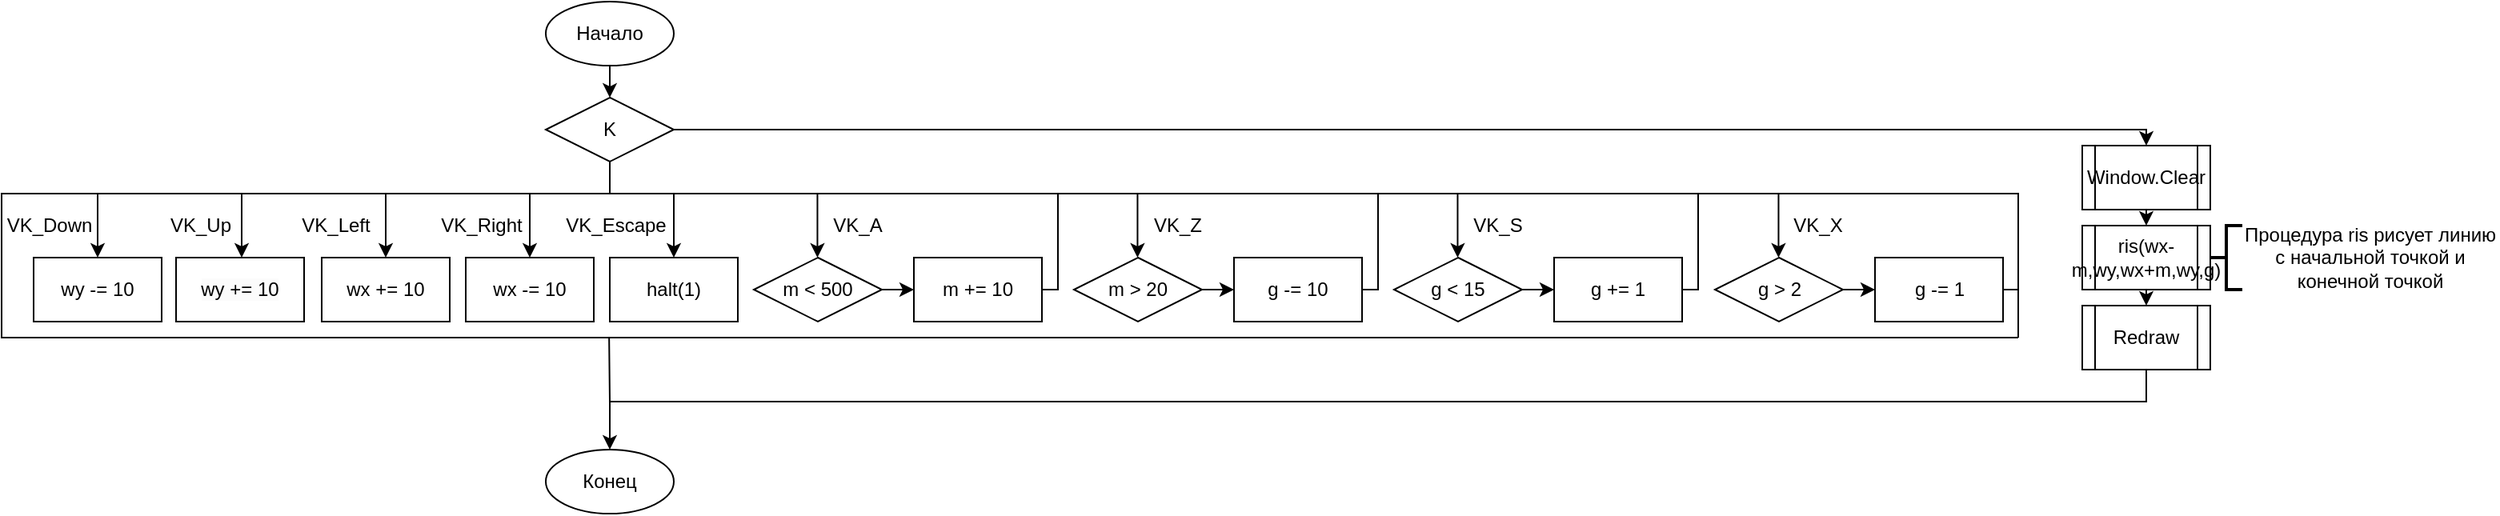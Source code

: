 <mxfile version="22.1.2" type="device">
  <diagram name="Страница — 1" id="DRkYR0OxPjSSoUSauhyg">
    <mxGraphModel dx="2029" dy="1231" grid="1" gridSize="10" guides="1" tooltips="1" connect="1" arrows="1" fold="1" page="1" pageScale="1" pageWidth="827" pageHeight="1169" math="0" shadow="0">
      <root>
        <mxCell id="0" />
        <mxCell id="1" parent="0" />
        <mxCell id="0QM8M_4ENNdiWnbFHsw6-1" value="Начало" style="ellipse;whiteSpace=wrap;html=1;" vertex="1" parent="1">
          <mxGeometry x="370" y="30" width="80" height="40" as="geometry" />
        </mxCell>
        <mxCell id="0QM8M_4ENNdiWnbFHsw6-2" value="" style="endArrow=classic;html=1;rounded=0;exitX=0.5;exitY=1;exitDx=0;exitDy=0;" edge="1" parent="1" source="0QM8M_4ENNdiWnbFHsw6-1">
          <mxGeometry width="50" height="50" relative="1" as="geometry">
            <mxPoint x="414" y="70" as="sourcePoint" />
            <mxPoint x="410" y="90" as="targetPoint" />
          </mxGeometry>
        </mxCell>
        <mxCell id="0QM8M_4ENNdiWnbFHsw6-3" value="K" style="rhombus;whiteSpace=wrap;html=1;" vertex="1" parent="1">
          <mxGeometry x="370" y="90" width="80" height="40" as="geometry" />
        </mxCell>
        <mxCell id="0QM8M_4ENNdiWnbFHsw6-5" value="" style="endArrow=none;html=1;rounded=0;entryX=0.5;entryY=1;entryDx=0;entryDy=0;" edge="1" parent="1" target="0QM8M_4ENNdiWnbFHsw6-3">
          <mxGeometry width="50" height="50" relative="1" as="geometry">
            <mxPoint x="90" y="150" as="sourcePoint" />
            <mxPoint x="410" y="150" as="targetPoint" />
            <Array as="points">
              <mxPoint x="410" y="150" />
            </Array>
          </mxGeometry>
        </mxCell>
        <mxCell id="0QM8M_4ENNdiWnbFHsw6-6" value="" style="endArrow=none;html=1;rounded=0;" edge="1" parent="1">
          <mxGeometry width="50" height="50" relative="1" as="geometry">
            <mxPoint x="410" y="150" as="sourcePoint" />
            <mxPoint x="1290" y="240" as="targetPoint" />
            <Array as="points">
              <mxPoint x="1220" y="150" />
              <mxPoint x="1290" y="150" />
            </Array>
          </mxGeometry>
        </mxCell>
        <mxCell id="0QM8M_4ENNdiWnbFHsw6-7" value="" style="endArrow=classic;html=1;rounded=0;" edge="1" parent="1">
          <mxGeometry width="50" height="50" relative="1" as="geometry">
            <mxPoint x="90" y="150" as="sourcePoint" />
            <mxPoint x="90" y="190" as="targetPoint" />
          </mxGeometry>
        </mxCell>
        <mxCell id="0QM8M_4ENNdiWnbFHsw6-8" value="wy -= 10" style="rounded=0;whiteSpace=wrap;html=1;" vertex="1" parent="1">
          <mxGeometry x="50" y="190" width="80" height="40" as="geometry" />
        </mxCell>
        <mxCell id="0QM8M_4ENNdiWnbFHsw6-15" value="" style="endArrow=classic;html=1;rounded=0;" edge="1" parent="1">
          <mxGeometry width="50" height="50" relative="1" as="geometry">
            <mxPoint x="180" y="150" as="sourcePoint" />
            <mxPoint x="180" y="190" as="targetPoint" />
          </mxGeometry>
        </mxCell>
        <mxCell id="0QM8M_4ENNdiWnbFHsw6-16" value="&lt;span style=&quot;color: rgb(0, 0, 0); font-family: Helvetica; font-size: 12px; font-style: normal; font-variant-ligatures: normal; font-variant-caps: normal; font-weight: 400; letter-spacing: normal; orphans: 2; text-align: center; text-indent: 0px; text-transform: none; widows: 2; word-spacing: 0px; -webkit-text-stroke-width: 0px; background-color: rgb(251, 251, 251); text-decoration-thickness: initial; text-decoration-style: initial; text-decoration-color: initial; float: none; display: inline !important;&quot;&gt;wy += 10&lt;/span&gt;" style="rounded=0;whiteSpace=wrap;html=1;" vertex="1" parent="1">
          <mxGeometry x="139" y="190" width="80" height="40" as="geometry" />
        </mxCell>
        <mxCell id="0QM8M_4ENNdiWnbFHsw6-17" value="" style="endArrow=classic;html=1;rounded=0;" edge="1" parent="1">
          <mxGeometry width="50" height="50" relative="1" as="geometry">
            <mxPoint x="270" y="150" as="sourcePoint" />
            <mxPoint x="270" y="190" as="targetPoint" />
          </mxGeometry>
        </mxCell>
        <mxCell id="0QM8M_4ENNdiWnbFHsw6-18" value="wx += 10" style="rounded=0;whiteSpace=wrap;html=1;" vertex="1" parent="1">
          <mxGeometry x="230" y="190" width="80" height="40" as="geometry" />
        </mxCell>
        <mxCell id="0QM8M_4ENNdiWnbFHsw6-19" value="" style="endArrow=classic;html=1;rounded=0;" edge="1" parent="1">
          <mxGeometry width="50" height="50" relative="1" as="geometry">
            <mxPoint x="360" y="150" as="sourcePoint" />
            <mxPoint x="360" y="190" as="targetPoint" />
          </mxGeometry>
        </mxCell>
        <mxCell id="0QM8M_4ENNdiWnbFHsw6-20" value="wx -= 10" style="rounded=0;whiteSpace=wrap;html=1;" vertex="1" parent="1">
          <mxGeometry x="320" y="190" width="80" height="40" as="geometry" />
        </mxCell>
        <mxCell id="0QM8M_4ENNdiWnbFHsw6-21" value="" style="endArrow=classic;html=1;rounded=0;" edge="1" parent="1">
          <mxGeometry width="50" height="50" relative="1" as="geometry">
            <mxPoint x="450" y="150" as="sourcePoint" />
            <mxPoint x="450" y="190" as="targetPoint" />
          </mxGeometry>
        </mxCell>
        <mxCell id="0QM8M_4ENNdiWnbFHsw6-22" value="halt(1)" style="rounded=0;whiteSpace=wrap;html=1;" vertex="1" parent="1">
          <mxGeometry x="410" y="190" width="80" height="40" as="geometry" />
        </mxCell>
        <mxCell id="0QM8M_4ENNdiWnbFHsw6-23" value="m &amp;lt; 500" style="rhombus;whiteSpace=wrap;html=1;" vertex="1" parent="1">
          <mxGeometry x="500" y="190" width="80" height="40" as="geometry" />
        </mxCell>
        <mxCell id="0QM8M_4ENNdiWnbFHsw6-24" value="" style="endArrow=classic;html=1;rounded=0;" edge="1" parent="1">
          <mxGeometry width="50" height="50" relative="1" as="geometry">
            <mxPoint x="539.73" y="150" as="sourcePoint" />
            <mxPoint x="539.73" y="190" as="targetPoint" />
          </mxGeometry>
        </mxCell>
        <mxCell id="0QM8M_4ENNdiWnbFHsw6-25" value="" style="endArrow=classic;html=1;rounded=0;exitX=1;exitY=0.5;exitDx=0;exitDy=0;" edge="1" parent="1" source="0QM8M_4ENNdiWnbFHsw6-23">
          <mxGeometry width="50" height="50" relative="1" as="geometry">
            <mxPoint x="580" y="200" as="sourcePoint" />
            <mxPoint x="600" y="210" as="targetPoint" />
          </mxGeometry>
        </mxCell>
        <mxCell id="0QM8M_4ENNdiWnbFHsw6-27" value="m += 10" style="rounded=0;whiteSpace=wrap;html=1;" vertex="1" parent="1">
          <mxGeometry x="600" y="190" width="80" height="40" as="geometry" />
        </mxCell>
        <mxCell id="0QM8M_4ENNdiWnbFHsw6-28" value="" style="endArrow=none;html=1;rounded=0;" edge="1" parent="1">
          <mxGeometry width="50" height="50" relative="1" as="geometry">
            <mxPoint x="680" y="210" as="sourcePoint" />
            <mxPoint x="690" y="150" as="targetPoint" />
            <Array as="points">
              <mxPoint x="690" y="210" />
            </Array>
          </mxGeometry>
        </mxCell>
        <mxCell id="0QM8M_4ENNdiWnbFHsw6-29" value="m &amp;gt; 20" style="rhombus;whiteSpace=wrap;html=1;" vertex="1" parent="1">
          <mxGeometry x="700" y="190" width="80" height="40" as="geometry" />
        </mxCell>
        <mxCell id="0QM8M_4ENNdiWnbFHsw6-30" value="" style="endArrow=classic;html=1;rounded=0;" edge="1" parent="1">
          <mxGeometry width="50" height="50" relative="1" as="geometry">
            <mxPoint x="739.73" y="150" as="sourcePoint" />
            <mxPoint x="739.73" y="190" as="targetPoint" />
          </mxGeometry>
        </mxCell>
        <mxCell id="0QM8M_4ENNdiWnbFHsw6-31" value="" style="endArrow=classic;html=1;rounded=0;exitX=1;exitY=0.5;exitDx=0;exitDy=0;" edge="1" parent="1" source="0QM8M_4ENNdiWnbFHsw6-29">
          <mxGeometry width="50" height="50" relative="1" as="geometry">
            <mxPoint x="780" y="200" as="sourcePoint" />
            <mxPoint x="800" y="210" as="targetPoint" />
          </mxGeometry>
        </mxCell>
        <mxCell id="0QM8M_4ENNdiWnbFHsw6-32" value="g -= 10" style="rounded=0;whiteSpace=wrap;html=1;" vertex="1" parent="1">
          <mxGeometry x="800" y="190" width="80" height="40" as="geometry" />
        </mxCell>
        <mxCell id="0QM8M_4ENNdiWnbFHsw6-33" value="" style="endArrow=none;html=1;rounded=0;" edge="1" parent="1">
          <mxGeometry width="50" height="50" relative="1" as="geometry">
            <mxPoint x="880" y="210" as="sourcePoint" />
            <mxPoint x="890" y="150" as="targetPoint" />
            <Array as="points">
              <mxPoint x="890" y="210" />
            </Array>
          </mxGeometry>
        </mxCell>
        <mxCell id="0QM8M_4ENNdiWnbFHsw6-34" value="g &amp;lt; 15" style="rhombus;whiteSpace=wrap;html=1;" vertex="1" parent="1">
          <mxGeometry x="900" y="190" width="80" height="40" as="geometry" />
        </mxCell>
        <mxCell id="0QM8M_4ENNdiWnbFHsw6-35" value="" style="endArrow=classic;html=1;rounded=0;" edge="1" parent="1">
          <mxGeometry width="50" height="50" relative="1" as="geometry">
            <mxPoint x="939.73" y="150" as="sourcePoint" />
            <mxPoint x="939.73" y="190" as="targetPoint" />
          </mxGeometry>
        </mxCell>
        <mxCell id="0QM8M_4ENNdiWnbFHsw6-36" value="" style="endArrow=classic;html=1;rounded=0;exitX=1;exitY=0.5;exitDx=0;exitDy=0;" edge="1" parent="1" source="0QM8M_4ENNdiWnbFHsw6-34">
          <mxGeometry width="50" height="50" relative="1" as="geometry">
            <mxPoint x="980" y="200" as="sourcePoint" />
            <mxPoint x="1000" y="210" as="targetPoint" />
          </mxGeometry>
        </mxCell>
        <mxCell id="0QM8M_4ENNdiWnbFHsw6-37" value="g += 1" style="rounded=0;whiteSpace=wrap;html=1;" vertex="1" parent="1">
          <mxGeometry x="1000" y="190" width="80" height="40" as="geometry" />
        </mxCell>
        <mxCell id="0QM8M_4ENNdiWnbFHsw6-38" value="" style="endArrow=none;html=1;rounded=0;" edge="1" parent="1">
          <mxGeometry width="50" height="50" relative="1" as="geometry">
            <mxPoint x="1080" y="210" as="sourcePoint" />
            <mxPoint x="1090" y="150" as="targetPoint" />
            <Array as="points">
              <mxPoint x="1090" y="210" />
            </Array>
          </mxGeometry>
        </mxCell>
        <mxCell id="0QM8M_4ENNdiWnbFHsw6-54" value="g &amp;gt; 2" style="rhombus;whiteSpace=wrap;html=1;" vertex="1" parent="1">
          <mxGeometry x="1100.5" y="190" width="80" height="40" as="geometry" />
        </mxCell>
        <mxCell id="0QM8M_4ENNdiWnbFHsw6-55" value="" style="endArrow=classic;html=1;rounded=0;" edge="1" parent="1">
          <mxGeometry width="50" height="50" relative="1" as="geometry">
            <mxPoint x="1140.23" y="150" as="sourcePoint" />
            <mxPoint x="1140.23" y="190" as="targetPoint" />
          </mxGeometry>
        </mxCell>
        <mxCell id="0QM8M_4ENNdiWnbFHsw6-56" value="" style="endArrow=classic;html=1;rounded=0;exitX=1;exitY=0.5;exitDx=0;exitDy=0;" edge="1" parent="1" source="0QM8M_4ENNdiWnbFHsw6-54">
          <mxGeometry width="50" height="50" relative="1" as="geometry">
            <mxPoint x="1180.5" y="200" as="sourcePoint" />
            <mxPoint x="1200.5" y="210" as="targetPoint" />
          </mxGeometry>
        </mxCell>
        <mxCell id="0QM8M_4ENNdiWnbFHsw6-57" value="g -= 1" style="rounded=0;whiteSpace=wrap;html=1;" vertex="1" parent="1">
          <mxGeometry x="1200.5" y="190" width="80" height="40" as="geometry" />
        </mxCell>
        <mxCell id="0QM8M_4ENNdiWnbFHsw6-58" value="" style="endArrow=none;html=1;rounded=0;" edge="1" parent="1">
          <mxGeometry width="50" height="50" relative="1" as="geometry">
            <mxPoint x="1280.5" y="210" as="sourcePoint" />
            <mxPoint x="1290" y="210" as="targetPoint" />
            <Array as="points">
              <mxPoint x="1290.5" y="210" />
            </Array>
          </mxGeometry>
        </mxCell>
        <mxCell id="0QM8M_4ENNdiWnbFHsw6-60" value="" style="endArrow=none;html=1;rounded=0;" edge="1" parent="1">
          <mxGeometry width="50" height="50" relative="1" as="geometry">
            <mxPoint x="1290" y="240" as="sourcePoint" />
            <mxPoint x="90" y="150" as="targetPoint" />
            <Array as="points">
              <mxPoint x="30" y="240" />
              <mxPoint x="30" y="150" />
            </Array>
          </mxGeometry>
        </mxCell>
        <mxCell id="0QM8M_4ENNdiWnbFHsw6-61" value="" style="endArrow=classic;html=1;rounded=0;entryX=0.5;entryY=0;entryDx=0;entryDy=0;" edge="1" parent="1" target="0QM8M_4ENNdiWnbFHsw6-63">
          <mxGeometry width="50" height="50" relative="1" as="geometry">
            <mxPoint x="450" y="110" as="sourcePoint" />
            <mxPoint x="1370" y="110" as="targetPoint" />
            <Array as="points">
              <mxPoint x="1330" y="110" />
              <mxPoint x="1370" y="110" />
            </Array>
          </mxGeometry>
        </mxCell>
        <mxCell id="0QM8M_4ENNdiWnbFHsw6-62" value="ris(wx-m,wy,wx+m,wy,g)" style="shape=process;whiteSpace=wrap;html=1;backgroundOutline=1;" vertex="1" parent="1">
          <mxGeometry x="1330" y="170" width="80" height="40" as="geometry" />
        </mxCell>
        <mxCell id="0QM8M_4ENNdiWnbFHsw6-63" value="Window.Clear" style="shape=process;whiteSpace=wrap;html=1;backgroundOutline=1;" vertex="1" parent="1">
          <mxGeometry x="1330" y="120" width="80" height="40" as="geometry" />
        </mxCell>
        <mxCell id="0QM8M_4ENNdiWnbFHsw6-64" value="Redraw" style="shape=process;whiteSpace=wrap;html=1;backgroundOutline=1;" vertex="1" parent="1">
          <mxGeometry x="1330" y="220" width="80" height="40" as="geometry" />
        </mxCell>
        <mxCell id="0QM8M_4ENNdiWnbFHsw6-65" value="" style="endArrow=classic;html=1;rounded=0;entryX=0.5;entryY=0;entryDx=0;entryDy=0;" edge="1" parent="1" target="0QM8M_4ENNdiWnbFHsw6-62">
          <mxGeometry width="50" height="50" relative="1" as="geometry">
            <mxPoint x="1370" y="160" as="sourcePoint" />
            <mxPoint x="1420" y="110" as="targetPoint" />
          </mxGeometry>
        </mxCell>
        <mxCell id="0QM8M_4ENNdiWnbFHsw6-66" value="" style="endArrow=classic;html=1;rounded=0;entryX=0.5;entryY=0;entryDx=0;entryDy=0;" edge="1" parent="1" target="0QM8M_4ENNdiWnbFHsw6-64">
          <mxGeometry width="50" height="50" relative="1" as="geometry">
            <mxPoint x="1370" y="210" as="sourcePoint" />
            <mxPoint x="1420" y="160" as="targetPoint" />
          </mxGeometry>
        </mxCell>
        <mxCell id="0QM8M_4ENNdiWnbFHsw6-69" value="" style="endArrow=none;html=1;rounded=0;exitX=0.5;exitY=1;exitDx=0;exitDy=0;" edge="1" parent="1" source="0QM8M_4ENNdiWnbFHsw6-64">
          <mxGeometry width="50" height="50" relative="1" as="geometry">
            <mxPoint x="1330" y="310" as="sourcePoint" />
            <mxPoint x="409.58" y="240" as="targetPoint" />
            <Array as="points">
              <mxPoint x="1370" y="280" />
              <mxPoint x="410" y="280" />
            </Array>
          </mxGeometry>
        </mxCell>
        <mxCell id="0QM8M_4ENNdiWnbFHsw6-70" value="" style="endArrow=classic;html=1;rounded=0;" edge="1" parent="1">
          <mxGeometry width="50" height="50" relative="1" as="geometry">
            <mxPoint x="410" y="280" as="sourcePoint" />
            <mxPoint x="410" y="310" as="targetPoint" />
          </mxGeometry>
        </mxCell>
        <mxCell id="0QM8M_4ENNdiWnbFHsw6-71" value="Конец" style="ellipse;whiteSpace=wrap;html=1;" vertex="1" parent="1">
          <mxGeometry x="370" y="310" width="80" height="40" as="geometry" />
        </mxCell>
        <mxCell id="0QM8M_4ENNdiWnbFHsw6-73" value="" style="strokeWidth=2;html=1;shape=mxgraph.flowchart.annotation_2;align=left;labelPosition=right;pointerEvents=1;" vertex="1" parent="1">
          <mxGeometry x="1410" y="170" width="20" height="40" as="geometry" />
        </mxCell>
        <mxCell id="0QM8M_4ENNdiWnbFHsw6-74" value="Процедура ris рисует линию с начальной точкой и конечной точкой" style="text;html=1;strokeColor=none;fillColor=none;align=center;verticalAlign=middle;whiteSpace=wrap;rounded=0;" vertex="1" parent="1">
          <mxGeometry x="1430" y="175" width="160" height="30" as="geometry" />
        </mxCell>
        <mxCell id="0QM8M_4ENNdiWnbFHsw6-75" value="VK_A" style="text;html=1;strokeColor=none;fillColor=none;align=center;verticalAlign=middle;whiteSpace=wrap;rounded=0;" vertex="1" parent="1">
          <mxGeometry x="540" y="160" width="50" height="20" as="geometry" />
        </mxCell>
        <mxCell id="0QM8M_4ENNdiWnbFHsw6-76" value="VK_Z" style="text;html=1;strokeColor=none;fillColor=none;align=center;verticalAlign=middle;whiteSpace=wrap;rounded=0;" vertex="1" parent="1">
          <mxGeometry x="740" y="160" width="50" height="20" as="geometry" />
        </mxCell>
        <mxCell id="0QM8M_4ENNdiWnbFHsw6-77" value="VK_S" style="text;html=1;strokeColor=none;fillColor=none;align=center;verticalAlign=middle;whiteSpace=wrap;rounded=0;" vertex="1" parent="1">
          <mxGeometry x="940" y="160" width="50" height="20" as="geometry" />
        </mxCell>
        <mxCell id="0QM8M_4ENNdiWnbFHsw6-78" value="VK_X" style="text;html=1;strokeColor=none;fillColor=none;align=center;verticalAlign=middle;whiteSpace=wrap;rounded=0;" vertex="1" parent="1">
          <mxGeometry x="1140" y="160" width="50" height="20" as="geometry" />
        </mxCell>
        <mxCell id="0QM8M_4ENNdiWnbFHsw6-79" value="VK_Escape" style="text;html=1;strokeColor=none;fillColor=none;align=center;verticalAlign=middle;whiteSpace=wrap;rounded=0;" vertex="1" parent="1">
          <mxGeometry x="394" y="160" width="40" height="20" as="geometry" />
        </mxCell>
        <mxCell id="0QM8M_4ENNdiWnbFHsw6-80" value="VK_Up" style="text;html=1;strokeColor=none;fillColor=none;align=center;verticalAlign=middle;whiteSpace=wrap;rounded=0;" vertex="1" parent="1">
          <mxGeometry x="130" y="160" width="49" height="20" as="geometry" />
        </mxCell>
        <mxCell id="0QM8M_4ENNdiWnbFHsw6-81" value="VK_Left" style="text;html=1;strokeColor=none;fillColor=none;align=center;verticalAlign=middle;whiteSpace=wrap;rounded=0;" vertex="1" parent="1">
          <mxGeometry x="219" y="160" width="40" height="20" as="geometry" />
        </mxCell>
        <mxCell id="0QM8M_4ENNdiWnbFHsw6-83" value="VK_Right" style="text;html=1;strokeColor=none;fillColor=none;align=center;verticalAlign=middle;whiteSpace=wrap;rounded=0;" vertex="1" parent="1">
          <mxGeometry x="310" y="160" width="40" height="20" as="geometry" />
        </mxCell>
        <mxCell id="0QM8M_4ENNdiWnbFHsw6-88" value="VK_Down" style="text;html=1;strokeColor=none;fillColor=none;align=center;verticalAlign=middle;whiteSpace=wrap;rounded=0;" vertex="1" parent="1">
          <mxGeometry x="40" y="160" width="40" height="20" as="geometry" />
        </mxCell>
      </root>
    </mxGraphModel>
  </diagram>
</mxfile>
